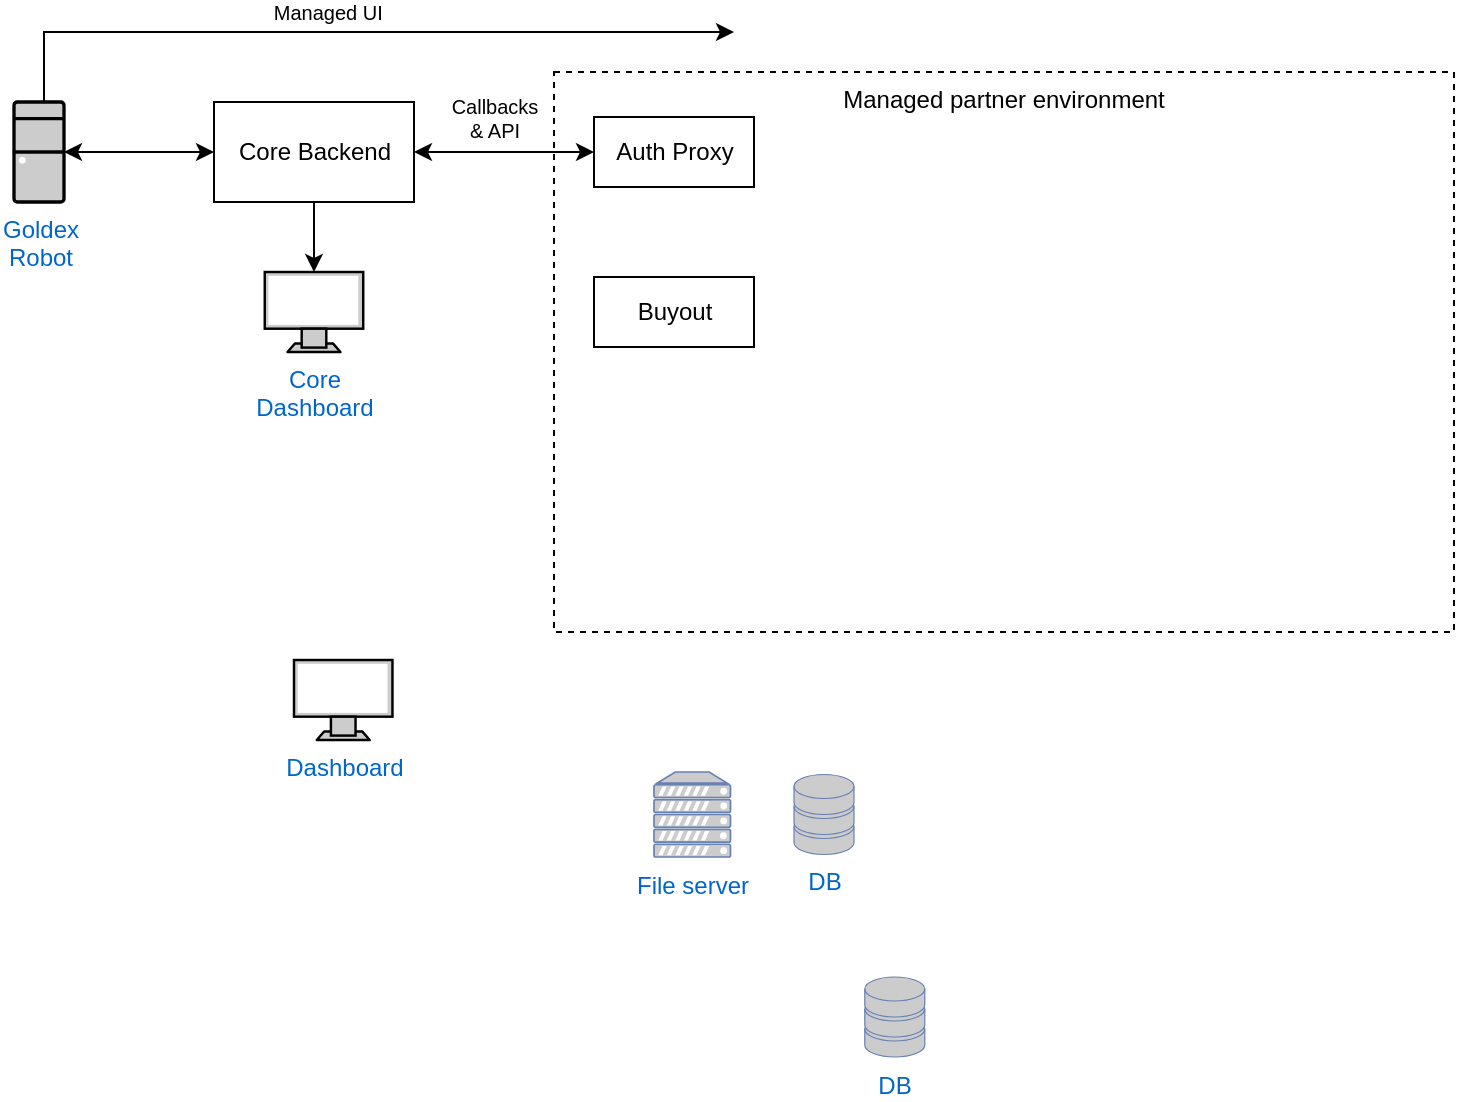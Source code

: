 <mxfile version="15.4.0" type="device"><diagram id="JuMwQacmcBTlximvQq1l" name="Page-1"><mxGraphModel dx="813" dy="475" grid="1" gridSize="10" guides="1" tooltips="1" connect="1" arrows="1" fold="1" page="1" pageScale="1" pageWidth="1169" pageHeight="827" math="0" shadow="0"><root><mxCell id="0"/><mxCell id="1" parent="0"/><mxCell id="xRP_RnwFOK3jEC41F1z--9" value="Managed partner environment" style="rounded=0;whiteSpace=wrap;html=1;verticalAlign=top;align=center;fillColor=default;dashed=1;" vertex="1" parent="1"><mxGeometry x="350" y="100" width="450" height="280" as="geometry"/></mxCell><mxCell id="xRP_RnwFOK3jEC41F1z--22" style="edgeStyle=orthogonalEdgeStyle;rounded=0;orthogonalLoop=1;jettySize=auto;html=1;entryX=0.5;entryY=0;entryDx=0;entryDy=0;entryPerimeter=0;startArrow=none;startFill=0;" edge="1" parent="1" source="xRP_RnwFOK3jEC41F1z--1" target="xRP_RnwFOK3jEC41F1z--21"><mxGeometry relative="1" as="geometry"/></mxCell><mxCell id="xRP_RnwFOK3jEC41F1z--23" style="edgeStyle=orthogonalEdgeStyle;rounded=0;orthogonalLoop=1;jettySize=auto;html=1;exitX=1;exitY=0.5;exitDx=0;exitDy=0;entryX=0;entryY=0.5;entryDx=0;entryDy=0;startArrow=classic;startFill=1;" edge="1" parent="1" source="xRP_RnwFOK3jEC41F1z--1" target="xRP_RnwFOK3jEC41F1z--20"><mxGeometry relative="1" as="geometry"/></mxCell><mxCell id="xRP_RnwFOK3jEC41F1z--24" value="Callbacks&lt;br style=&quot;font-size: 10px;&quot;&gt;&amp;amp; API" style="edgeLabel;html=1;align=center;verticalAlign=middle;resizable=0;points=[];labelBackgroundColor=none;fontSize=10;" vertex="1" connectable="0" parent="xRP_RnwFOK3jEC41F1z--23"><mxGeometry x="-0.187" y="1" relative="1" as="geometry"><mxPoint x="3" y="-16" as="offset"/></mxGeometry></mxCell><mxCell id="xRP_RnwFOK3jEC41F1z--1" value="Core Backend" style="html=1;dashed=0;whitespace=wrap;" vertex="1" parent="1"><mxGeometry x="180" y="115" width="100" height="50" as="geometry"/></mxCell><mxCell id="xRP_RnwFOK3jEC41F1z--6" style="edgeStyle=orthogonalEdgeStyle;rounded=0;orthogonalLoop=1;jettySize=auto;html=1;entryX=0;entryY=0.5;entryDx=0;entryDy=0;exitX=1;exitY=0.5;exitDx=0;exitDy=0;startArrow=classic;startFill=1;exitPerimeter=0;" edge="1" parent="1" source="xRP_RnwFOK3jEC41F1z--7" target="xRP_RnwFOK3jEC41F1z--1"><mxGeometry relative="1" as="geometry"><mxPoint x="140" y="140" as="sourcePoint"/></mxGeometry></mxCell><mxCell id="xRP_RnwFOK3jEC41F1z--10" style="edgeStyle=orthogonalEdgeStyle;rounded=0;orthogonalLoop=1;jettySize=auto;html=1;startArrow=none;startFill=0;" edge="1" parent="1" source="xRP_RnwFOK3jEC41F1z--7"><mxGeometry relative="1" as="geometry"><mxPoint x="440" y="80" as="targetPoint"/><Array as="points"><mxPoint x="95" y="80"/><mxPoint x="410" y="80"/></Array></mxGeometry></mxCell><mxCell id="xRP_RnwFOK3jEC41F1z--11" value="Managed UI&amp;nbsp;" style="edgeLabel;html=1;align=center;verticalAlign=middle;resizable=0;points=[];fontSize=10;" vertex="1" connectable="0" parent="xRP_RnwFOK3jEC41F1z--10"><mxGeometry x="-0.062" relative="1" as="geometry"><mxPoint y="-10" as="offset"/></mxGeometry></mxCell><mxCell id="xRP_RnwFOK3jEC41F1z--7" value="Goldex&lt;br&gt;Robot" style="fontColor=#0066CC;verticalAlign=top;verticalLabelPosition=bottom;labelPosition=center;align=center;html=1;outlineConnect=0;fillColor=#CCCCCC;strokeColor=default;gradientColor=none;gradientDirection=north;strokeWidth=2;shape=mxgraph.networks.desktop_pc;" vertex="1" parent="1"><mxGeometry x="80" y="115" width="25" height="50" as="geometry"/></mxCell><mxCell id="xRP_RnwFOK3jEC41F1z--12" value="DB" style="fontColor=#0066CC;verticalAlign=top;verticalLabelPosition=bottom;labelPosition=center;align=center;html=1;outlineConnect=0;fillColor=#CCCCCC;strokeColor=#6881B3;gradientColor=none;gradientDirection=north;strokeWidth=2;shape=mxgraph.networks.storage;" vertex="1" parent="1"><mxGeometry x="470" y="451.25" width="30" height="40" as="geometry"/></mxCell><mxCell id="xRP_RnwFOK3jEC41F1z--20" value="Auth Proxy" style="html=1;dashed=0;whitespace=wrap;" vertex="1" parent="1"><mxGeometry x="370" y="122.5" width="80" height="35" as="geometry"/></mxCell><mxCell id="xRP_RnwFOK3jEC41F1z--21" value="Core&lt;br&gt;Dashboard" style="fontColor=#0066CC;verticalAlign=top;verticalLabelPosition=bottom;labelPosition=center;align=center;html=1;outlineConnect=0;fillColor=#CCCCCC;strokeColor=default;gradientColor=none;gradientDirection=north;strokeWidth=2;shape=mxgraph.networks.monitor;" vertex="1" parent="1"><mxGeometry x="205.38" y="200" width="49.23" height="40" as="geometry"/></mxCell><mxCell id="xRP_RnwFOK3jEC41F1z--25" value="Dashboard" style="fontColor=#0066CC;verticalAlign=top;verticalLabelPosition=bottom;labelPosition=center;align=center;html=1;outlineConnect=0;fillColor=#CCCCCC;strokeColor=default;gradientColor=none;gradientDirection=north;strokeWidth=2;shape=mxgraph.networks.monitor;" vertex="1" parent="1"><mxGeometry x="220" y="394" width="49.23" height="40" as="geometry"/></mxCell><mxCell id="xRP_RnwFOK3jEC41F1z--27" value="&lt;font style=&quot;font-size: 12px&quot;&gt;File server&lt;/font&gt;" style="fontColor=#0066CC;verticalAlign=top;verticalLabelPosition=bottom;labelPosition=center;align=center;html=1;outlineConnect=0;fillColor=#CCCCCC;strokeColor=#6881B3;gradientColor=none;gradientDirection=north;strokeWidth=2;shape=mxgraph.networks.server;labelBackgroundColor=none;fontSize=10;" vertex="1" parent="1"><mxGeometry x="400" y="450" width="38.25" height="42.5" as="geometry"/></mxCell><mxCell id="xRP_RnwFOK3jEC41F1z--36" value="DB" style="fontColor=#0066CC;verticalAlign=top;verticalLabelPosition=bottom;labelPosition=center;align=center;html=1;outlineConnect=0;fillColor=#CCCCCC;strokeColor=#6881B3;gradientColor=none;gradientDirection=north;strokeWidth=2;shape=mxgraph.networks.storage;" vertex="1" parent="1"><mxGeometry x="505.39" y="552.5" width="30" height="40" as="geometry"/></mxCell><mxCell id="xRP_RnwFOK3jEC41F1z--37" value="Buyout" style="html=1;dashed=0;whitespace=wrap;" vertex="1" parent="1"><mxGeometry x="370" y="202.5" width="80" height="35" as="geometry"/></mxCell></root></mxGraphModel></diagram></mxfile>